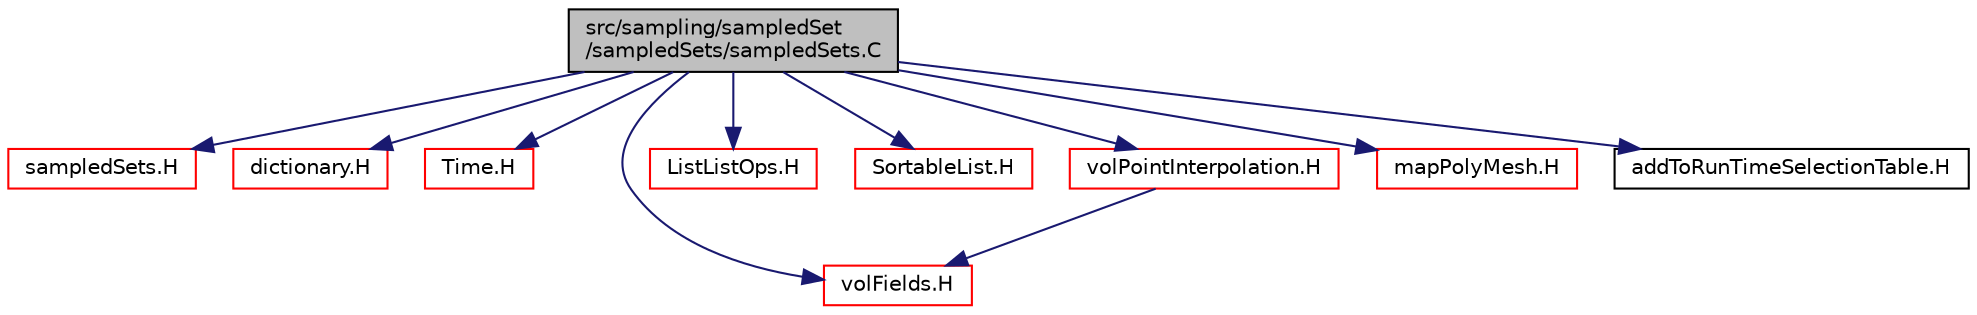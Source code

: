 digraph "src/sampling/sampledSet/sampledSets/sampledSets.C"
{
  bgcolor="transparent";
  edge [fontname="Helvetica",fontsize="10",labelfontname="Helvetica",labelfontsize="10"];
  node [fontname="Helvetica",fontsize="10",shape=record];
  Node0 [label="src/sampling/sampledSet\l/sampledSets/sampledSets.C",height=0.2,width=0.4,color="black", fillcolor="grey75", style="filled", fontcolor="black"];
  Node0 -> Node1 [color="midnightblue",fontsize="10",style="solid",fontname="Helvetica"];
  Node1 [label="sampledSets.H",height=0.2,width=0.4,color="red",URL="$a15029.html"];
  Node0 -> Node226 [color="midnightblue",fontsize="10",style="solid",fontname="Helvetica"];
  Node226 [label="dictionary.H",height=0.2,width=0.4,color="red",URL="$a09506.html"];
  Node0 -> Node323 [color="midnightblue",fontsize="10",style="solid",fontname="Helvetica"];
  Node323 [label="Time.H",height=0.2,width=0.4,color="red",URL="$a10025.html"];
  Node0 -> Node343 [color="midnightblue",fontsize="10",style="solid",fontname="Helvetica"];
  Node343 [label="volFields.H",height=0.2,width=0.4,color="red",URL="$a02912.html"];
  Node0 -> Node178 [color="midnightblue",fontsize="10",style="solid",fontname="Helvetica"];
  Node178 [label="ListListOps.H",height=0.2,width=0.4,color="red",URL="$a09383.html"];
  Node0 -> Node372 [color="midnightblue",fontsize="10",style="solid",fontname="Helvetica"];
  Node372 [label="SortableList.H",height=0.2,width=0.4,color="red",URL="$a09440.html"];
  Node0 -> Node373 [color="midnightblue",fontsize="10",style="solid",fontname="Helvetica"];
  Node373 [label="volPointInterpolation.H",height=0.2,width=0.4,color="red",URL="$a04535.html"];
  Node373 -> Node343 [color="midnightblue",fontsize="10",style="solid",fontname="Helvetica"];
  Node0 -> Node374 [color="midnightblue",fontsize="10",style="solid",fontname="Helvetica"];
  Node374 [label="mapPolyMesh.H",height=0.2,width=0.4,color="red",URL="$a12365.html"];
  Node0 -> Node377 [color="midnightblue",fontsize="10",style="solid",fontname="Helvetica"];
  Node377 [label="addToRunTimeSelectionTable.H",height=0.2,width=0.4,color="black",URL="$a09989.html",tooltip="Macros for easy insertion into run-time selection tables. "];
}
